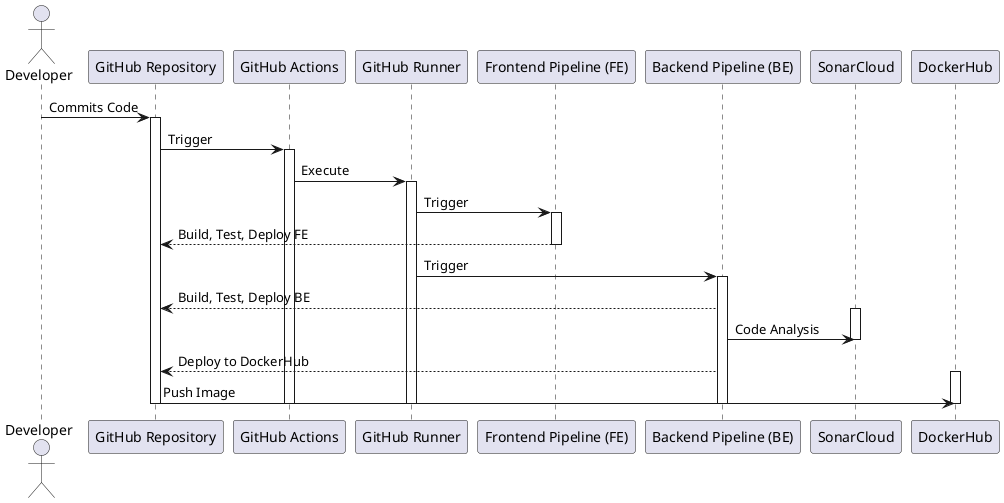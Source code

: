 @startuml
actor Developer
participant "GitHub Repository" as GitHubRepo
participant "GitHub Actions" as GHActions
participant "GitHub Runner" as GHRunner
participant "Frontend Pipeline (FE)" as FEPipeline
participant "Backend Pipeline (BE)" as BEPipeline
participant "SonarCloud" as SonarCloud
participant "DockerHub" as DockerHub

Developer -> GitHubRepo: Commits Code
activate GitHubRepo
GitHubRepo -> GHActions: Trigger
activate GHActions
GHActions -> GHRunner: Execute
activate GHRunner
GHRunner -> FEPipeline: Trigger
activate FEPipeline
FEPipeline --> GitHubRepo: Build, Test, Deploy FE
deactivate FEPipeline
GHRunner -> BEPipeline: Trigger
activate BEPipeline
BEPipeline --> GitHubRepo: Build, Test, Deploy BE
activate SonarCloud
BEPipeline -> SonarCloud: Code Analysis
deactivate SonarCloud
BEPipeline --> GitHubRepo: Deploy to DockerHub
activate DockerHub
GitHubRepo -> DockerHub: Push Image
deactivate DockerHub
deactivate BEPipeline
deactivate GHRunner
deactivate GHActions
deactivate GitHubRepo
@enduml
